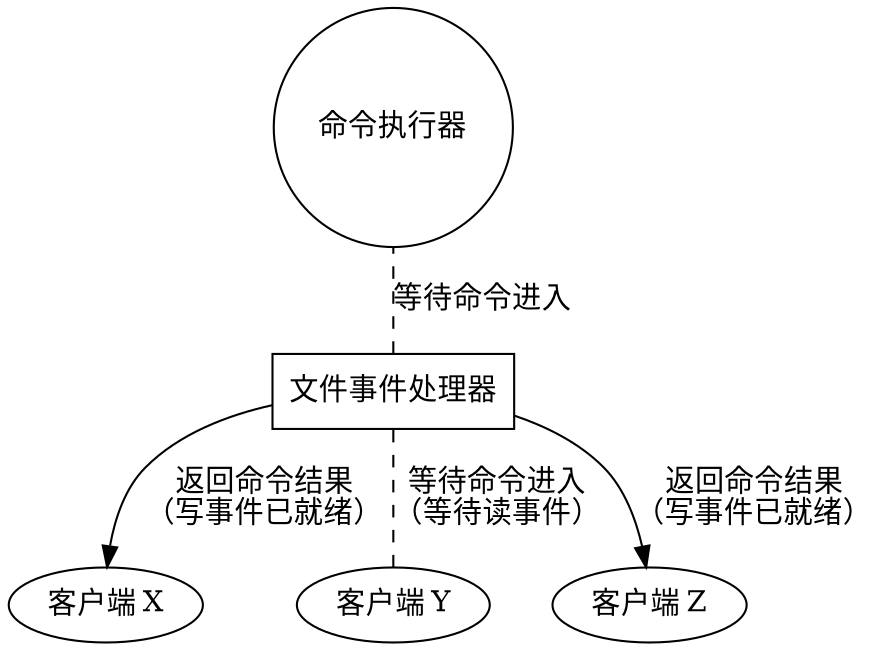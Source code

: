 digraph return_result_to_client {

    rankdir = BT;

    executor [label = "命令执行器", shape = circle];

    file_event_handler [label = "文件事件处理器", shape = record];

    client_x [label = "客户端 X"];

    client_y [label = "客户端 Y"];

    client_z [label = "客户端 Z"];

    client_x -> file_event_handler [dir = back, label = "返回命令结果\n（写事件已就绪）"];
    client_y -> file_event_handler [dir = none, style = dashed, label = "等待命令进入\n（等待读事件）"];
    client_z -> file_event_handler [dir = back, label = "返回命令结果\n（写事件已就绪）"];

    file_event_handler -> executor [dir = none, style = dashed, label = "等待命令进入"];

}
